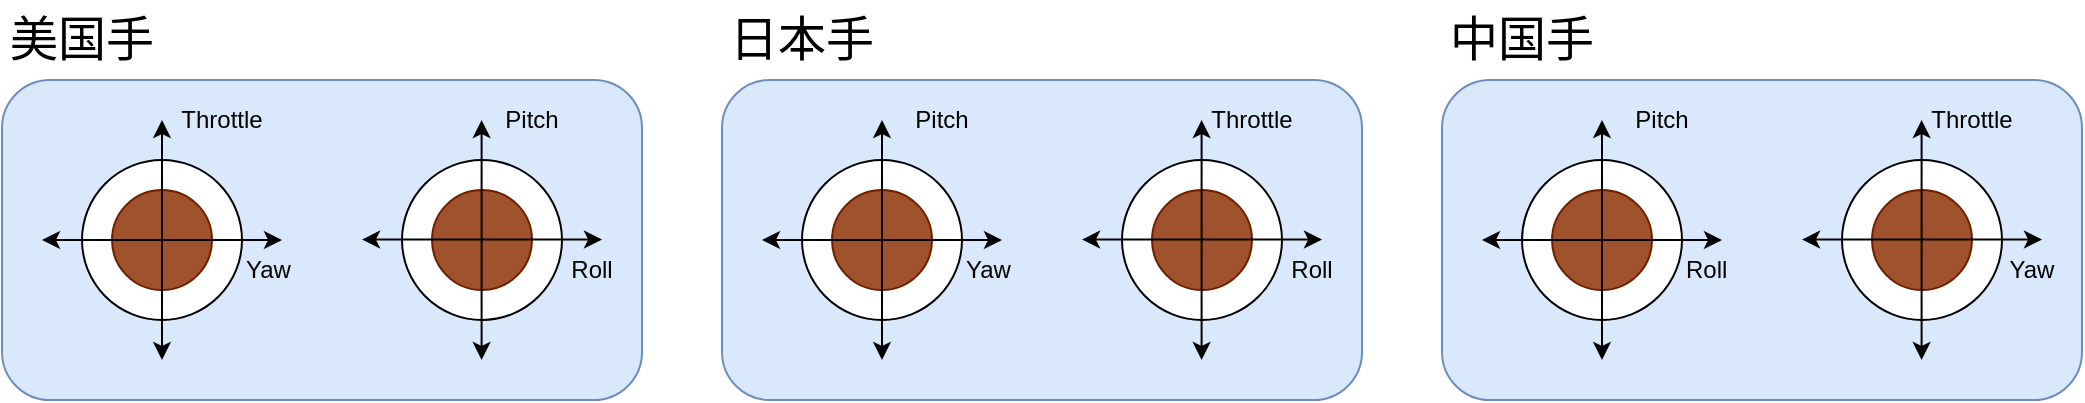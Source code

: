 <mxfile version="14.3.0" type="device"><diagram id="eSXIs_-07iX-u7Y1ogU5" name="Page-1"><mxGraphModel dx="655" dy="459" grid="1" gridSize="10" guides="1" tooltips="1" connect="1" arrows="1" fold="1" page="1" pageScale="1" pageWidth="850" pageHeight="1100" math="0" shadow="0"><root><mxCell id="0"/><mxCell id="1" parent="0"/><mxCell id="cobXlu1X3fdeoSF3dAeI-1" value="" style="rounded=1;whiteSpace=wrap;html=1;fillColor=#dae8fc;strokeColor=#6c8ebf;" vertex="1" parent="1"><mxGeometry x="80" y="160" width="320" height="160" as="geometry"/></mxCell><mxCell id="cobXlu1X3fdeoSF3dAeI-2" value="" style="ellipse;whiteSpace=wrap;html=1;aspect=fixed;" vertex="1" parent="1"><mxGeometry x="120" y="200" width="80" height="80" as="geometry"/></mxCell><mxCell id="cobXlu1X3fdeoSF3dAeI-3" value="" style="ellipse;whiteSpace=wrap;html=1;aspect=fixed;" vertex="1" parent="1"><mxGeometry x="280" y="200" width="80" height="80" as="geometry"/></mxCell><mxCell id="cobXlu1X3fdeoSF3dAeI-5" value="" style="verticalLabelPosition=bottom;verticalAlign=top;html=1;shape=mxgraph.flowchart.on-page_reference;fillColor=#a0522d;strokeColor=#6D1F00;fontColor=#ffffff;" vertex="1" parent="1"><mxGeometry x="135" y="215" width="50" height="50" as="geometry"/></mxCell><mxCell id="cobXlu1X3fdeoSF3dAeI-6" value="" style="verticalLabelPosition=bottom;verticalAlign=top;html=1;shape=mxgraph.flowchart.on-page_reference;fillColor=#a0522d;strokeColor=#6D1F00;fontColor=#ffffff;" vertex="1" parent="1"><mxGeometry x="295" y="215" width="50" height="50" as="geometry"/></mxCell><mxCell id="cobXlu1X3fdeoSF3dAeI-12" value="Throttle" style="text;html=1;strokeColor=none;fillColor=none;align=center;verticalAlign=middle;whiteSpace=wrap;rounded=0;" vertex="1" parent="1"><mxGeometry x="160" y="170" width="60" height="20" as="geometry"/></mxCell><mxCell id="cobXlu1X3fdeoSF3dAeI-14" value="&lt;div align=&quot;left&quot;&gt;Yaw&lt;/div&gt;" style="text;html=1;strokeColor=none;fillColor=none;align=left;verticalAlign=middle;whiteSpace=wrap;rounded=0;" vertex="1" parent="1"><mxGeometry x="200" y="245" width="80" height="20" as="geometry"/></mxCell><mxCell id="cobXlu1X3fdeoSF3dAeI-15" value="Pitch" style="text;html=1;strokeColor=none;fillColor=none;align=center;verticalAlign=middle;whiteSpace=wrap;rounded=0;" vertex="1" parent="1"><mxGeometry x="320" y="170" width="50" height="20" as="geometry"/></mxCell><mxCell id="cobXlu1X3fdeoSF3dAeI-16" value="Roll" style="text;html=1;strokeColor=none;fillColor=none;align=center;verticalAlign=middle;whiteSpace=wrap;rounded=0;" vertex="1" parent="1"><mxGeometry x="350" y="245" width="50" height="20" as="geometry"/></mxCell><mxCell id="cobXlu1X3fdeoSF3dAeI-20" value="" style="endArrow=classic;startArrow=classic;html=1;" edge="1" parent="1"><mxGeometry width="50" height="50" relative="1" as="geometry"><mxPoint x="160" y="300" as="sourcePoint"/><mxPoint x="160" y="180" as="targetPoint"/></mxGeometry></mxCell><mxCell id="cobXlu1X3fdeoSF3dAeI-21" value="" style="endArrow=classic;startArrow=classic;html=1;" edge="1" parent="1"><mxGeometry width="50" height="50" relative="1" as="geometry"><mxPoint x="100" y="240" as="sourcePoint"/><mxPoint x="220" y="240" as="targetPoint"/></mxGeometry></mxCell><mxCell id="cobXlu1X3fdeoSF3dAeI-22" value="" style="endArrow=classic;startArrow=classic;html=1;" edge="1" parent="1"><mxGeometry width="50" height="50" relative="1" as="geometry"><mxPoint x="260" y="239.8" as="sourcePoint"/><mxPoint x="380" y="239.8" as="targetPoint"/></mxGeometry></mxCell><mxCell id="cobXlu1X3fdeoSF3dAeI-23" value="" style="endArrow=classic;startArrow=classic;html=1;" edge="1" parent="1"><mxGeometry width="50" height="50" relative="1" as="geometry"><mxPoint x="319.8" y="300" as="sourcePoint"/><mxPoint x="319.8" y="180" as="targetPoint"/></mxGeometry></mxCell><mxCell id="cobXlu1X3fdeoSF3dAeI-24" value="" style="rounded=1;whiteSpace=wrap;html=1;fillColor=#dae8fc;strokeColor=#6c8ebf;" vertex="1" parent="1"><mxGeometry x="440" y="160" width="320" height="160" as="geometry"/></mxCell><mxCell id="cobXlu1X3fdeoSF3dAeI-25" value="" style="ellipse;whiteSpace=wrap;html=1;aspect=fixed;" vertex="1" parent="1"><mxGeometry x="480" y="200" width="80" height="80" as="geometry"/></mxCell><mxCell id="cobXlu1X3fdeoSF3dAeI-26" value="" style="ellipse;whiteSpace=wrap;html=1;aspect=fixed;" vertex="1" parent="1"><mxGeometry x="640" y="200" width="80" height="80" as="geometry"/></mxCell><mxCell id="cobXlu1X3fdeoSF3dAeI-27" value="" style="verticalLabelPosition=bottom;verticalAlign=top;html=1;shape=mxgraph.flowchart.on-page_reference;fillColor=#a0522d;strokeColor=#6D1F00;fontColor=#ffffff;" vertex="1" parent="1"><mxGeometry x="495" y="215" width="50" height="50" as="geometry"/></mxCell><mxCell id="cobXlu1X3fdeoSF3dAeI-28" value="" style="verticalLabelPosition=bottom;verticalAlign=top;html=1;shape=mxgraph.flowchart.on-page_reference;fillColor=#a0522d;strokeColor=#6D1F00;fontColor=#ffffff;" vertex="1" parent="1"><mxGeometry x="655" y="215" width="50" height="50" as="geometry"/></mxCell><mxCell id="cobXlu1X3fdeoSF3dAeI-29" value="Pitch" style="text;html=1;strokeColor=none;fillColor=none;align=center;verticalAlign=middle;whiteSpace=wrap;rounded=0;" vertex="1" parent="1"><mxGeometry x="520" y="170" width="60" height="20" as="geometry"/></mxCell><mxCell id="cobXlu1X3fdeoSF3dAeI-30" value="&lt;div align=&quot;left&quot;&gt;Yaw&lt;/div&gt;" style="text;html=1;strokeColor=none;fillColor=none;align=left;verticalAlign=middle;whiteSpace=wrap;rounded=0;" vertex="1" parent="1"><mxGeometry x="560" y="245" width="80" height="20" as="geometry"/></mxCell><mxCell id="cobXlu1X3fdeoSF3dAeI-31" value="Throttle" style="text;html=1;strokeColor=none;fillColor=none;align=center;verticalAlign=middle;whiteSpace=wrap;rounded=0;" vertex="1" parent="1"><mxGeometry x="680" y="170" width="50" height="20" as="geometry"/></mxCell><mxCell id="cobXlu1X3fdeoSF3dAeI-32" value="Roll" style="text;html=1;strokeColor=none;fillColor=none;align=center;verticalAlign=middle;whiteSpace=wrap;rounded=0;" vertex="1" parent="1"><mxGeometry x="710" y="245" width="50" height="20" as="geometry"/></mxCell><mxCell id="cobXlu1X3fdeoSF3dAeI-33" value="" style="endArrow=classic;startArrow=classic;html=1;" edge="1" parent="1"><mxGeometry width="50" height="50" relative="1" as="geometry"><mxPoint x="520" y="300" as="sourcePoint"/><mxPoint x="520" y="180" as="targetPoint"/></mxGeometry></mxCell><mxCell id="cobXlu1X3fdeoSF3dAeI-34" value="" style="endArrow=classic;startArrow=classic;html=1;" edge="1" parent="1"><mxGeometry width="50" height="50" relative="1" as="geometry"><mxPoint x="460" y="240" as="sourcePoint"/><mxPoint x="580" y="240" as="targetPoint"/></mxGeometry></mxCell><mxCell id="cobXlu1X3fdeoSF3dAeI-35" value="" style="endArrow=classic;startArrow=classic;html=1;" edge="1" parent="1"><mxGeometry width="50" height="50" relative="1" as="geometry"><mxPoint x="620" y="239.8" as="sourcePoint"/><mxPoint x="740" y="239.8" as="targetPoint"/></mxGeometry></mxCell><mxCell id="cobXlu1X3fdeoSF3dAeI-36" value="" style="endArrow=classic;startArrow=classic;html=1;" edge="1" parent="1"><mxGeometry width="50" height="50" relative="1" as="geometry"><mxPoint x="679.8" y="300" as="sourcePoint"/><mxPoint x="679.8" y="180" as="targetPoint"/></mxGeometry></mxCell><mxCell id="cobXlu1X3fdeoSF3dAeI-37" value="" style="rounded=1;whiteSpace=wrap;html=1;fillColor=#dae8fc;strokeColor=#6c8ebf;" vertex="1" parent="1"><mxGeometry x="800" y="160" width="320" height="160" as="geometry"/></mxCell><mxCell id="cobXlu1X3fdeoSF3dAeI-38" value="" style="ellipse;whiteSpace=wrap;html=1;aspect=fixed;" vertex="1" parent="1"><mxGeometry x="840" y="200" width="80" height="80" as="geometry"/></mxCell><mxCell id="cobXlu1X3fdeoSF3dAeI-39" value="" style="ellipse;whiteSpace=wrap;html=1;aspect=fixed;" vertex="1" parent="1"><mxGeometry x="1000" y="200" width="80" height="80" as="geometry"/></mxCell><mxCell id="cobXlu1X3fdeoSF3dAeI-40" value="" style="verticalLabelPosition=bottom;verticalAlign=top;html=1;shape=mxgraph.flowchart.on-page_reference;fillColor=#a0522d;strokeColor=#6D1F00;fontColor=#ffffff;" vertex="1" parent="1"><mxGeometry x="855" y="215" width="50" height="50" as="geometry"/></mxCell><mxCell id="cobXlu1X3fdeoSF3dAeI-41" value="" style="verticalLabelPosition=bottom;verticalAlign=top;html=1;shape=mxgraph.flowchart.on-page_reference;fillColor=#a0522d;strokeColor=#6D1F00;fontColor=#ffffff;" vertex="1" parent="1"><mxGeometry x="1015" y="215" width="50" height="50" as="geometry"/></mxCell><mxCell id="cobXlu1X3fdeoSF3dAeI-42" value="Pitch" style="text;html=1;strokeColor=none;fillColor=none;align=center;verticalAlign=middle;whiteSpace=wrap;rounded=0;" vertex="1" parent="1"><mxGeometry x="880" y="170" width="60" height="20" as="geometry"/></mxCell><mxCell id="cobXlu1X3fdeoSF3dAeI-43" value="Roll" style="text;html=1;strokeColor=none;fillColor=none;align=left;verticalAlign=middle;whiteSpace=wrap;rounded=0;" vertex="1" parent="1"><mxGeometry x="920" y="245" width="80" height="20" as="geometry"/></mxCell><mxCell id="cobXlu1X3fdeoSF3dAeI-44" value="Throttle" style="text;html=1;strokeColor=none;fillColor=none;align=center;verticalAlign=middle;whiteSpace=wrap;rounded=0;" vertex="1" parent="1"><mxGeometry x="1040" y="170" width="50" height="20" as="geometry"/></mxCell><mxCell id="cobXlu1X3fdeoSF3dAeI-45" value="&lt;div align=&quot;left&quot;&gt;Yaw&lt;/div&gt;" style="text;html=1;strokeColor=none;fillColor=none;align=center;verticalAlign=middle;whiteSpace=wrap;rounded=0;" vertex="1" parent="1"><mxGeometry x="1070" y="245" width="50" height="20" as="geometry"/></mxCell><mxCell id="cobXlu1X3fdeoSF3dAeI-46" value="" style="endArrow=classic;startArrow=classic;html=1;" edge="1" parent="1"><mxGeometry width="50" height="50" relative="1" as="geometry"><mxPoint x="880" y="300" as="sourcePoint"/><mxPoint x="880" y="180" as="targetPoint"/></mxGeometry></mxCell><mxCell id="cobXlu1X3fdeoSF3dAeI-47" value="" style="endArrow=classic;startArrow=classic;html=1;" edge="1" parent="1"><mxGeometry width="50" height="50" relative="1" as="geometry"><mxPoint x="820" y="240" as="sourcePoint"/><mxPoint x="940" y="240" as="targetPoint"/></mxGeometry></mxCell><mxCell id="cobXlu1X3fdeoSF3dAeI-48" value="" style="endArrow=classic;startArrow=classic;html=1;" edge="1" parent="1"><mxGeometry width="50" height="50" relative="1" as="geometry"><mxPoint x="980" y="239.8" as="sourcePoint"/><mxPoint x="1100" y="239.8" as="targetPoint"/></mxGeometry></mxCell><mxCell id="cobXlu1X3fdeoSF3dAeI-49" value="" style="endArrow=classic;startArrow=classic;html=1;" edge="1" parent="1"><mxGeometry width="50" height="50" relative="1" as="geometry"><mxPoint x="1039.8" y="300" as="sourcePoint"/><mxPoint x="1039.8" y="180" as="targetPoint"/></mxGeometry></mxCell><mxCell id="cobXlu1X3fdeoSF3dAeI-50" value="&lt;font style=&quot;font-size: 24px&quot;&gt;美国手&lt;/font&gt;" style="text;html=1;strokeColor=none;fillColor=none;align=center;verticalAlign=middle;whiteSpace=wrap;rounded=0;" vertex="1" parent="1"><mxGeometry x="80" y="120" width="80" height="40" as="geometry"/></mxCell><mxCell id="cobXlu1X3fdeoSF3dAeI-51" value="&lt;font style=&quot;font-size: 24px&quot;&gt;日本手&lt;/font&gt;" style="text;html=1;strokeColor=none;fillColor=none;align=center;verticalAlign=middle;whiteSpace=wrap;rounded=0;" vertex="1" parent="1"><mxGeometry x="440" y="120" width="80" height="40" as="geometry"/></mxCell><mxCell id="cobXlu1X3fdeoSF3dAeI-52" value="&lt;font style=&quot;font-size: 24px&quot;&gt;中国手&lt;/font&gt;" style="text;html=1;strokeColor=none;fillColor=none;align=center;verticalAlign=middle;whiteSpace=wrap;rounded=0;" vertex="1" parent="1"><mxGeometry x="800" y="120" width="80" height="40" as="geometry"/></mxCell></root></mxGraphModel></diagram></mxfile>